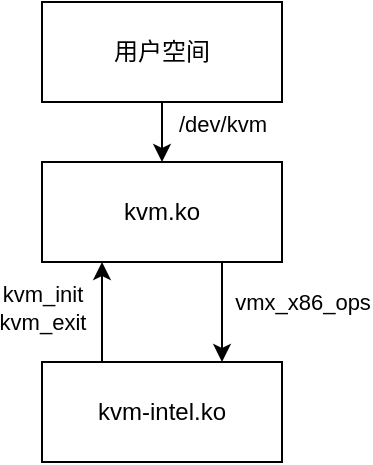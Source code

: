 <mxfile version="26.2.13">
  <diagram name="第 1 页" id="-IWms8OAoOXSx69WmoF2">
    <mxGraphModel dx="824" dy="458" grid="1" gridSize="10" guides="1" tooltips="1" connect="1" arrows="1" fold="1" page="1" pageScale="1" pageWidth="827" pageHeight="1169" math="0" shadow="0">
      <root>
        <mxCell id="0" />
        <mxCell id="1" parent="0" />
        <mxCell id="rR5EofyFPW8heq7qPvs--8" style="edgeStyle=orthogonalEdgeStyle;rounded=0;orthogonalLoop=1;jettySize=auto;html=1;exitX=0.5;exitY=1;exitDx=0;exitDy=0;entryX=0.5;entryY=0;entryDx=0;entryDy=0;" edge="1" parent="1" source="rR5EofyFPW8heq7qPvs--1" target="rR5EofyFPW8heq7qPvs--2">
          <mxGeometry relative="1" as="geometry" />
        </mxCell>
        <mxCell id="rR5EofyFPW8heq7qPvs--9" value="/dev/kvm" style="edgeLabel;html=1;align=center;verticalAlign=middle;resizable=0;points=[];" vertex="1" connectable="0" parent="rR5EofyFPW8heq7qPvs--8">
          <mxGeometry x="-0.253" y="1" relative="1" as="geometry">
            <mxPoint x="29" as="offset" />
          </mxGeometry>
        </mxCell>
        <mxCell id="rR5EofyFPW8heq7qPvs--1" value="用户空间" style="rounded=0;whiteSpace=wrap;html=1;" vertex="1" parent="1">
          <mxGeometry x="360" y="520" width="120" height="50" as="geometry" />
        </mxCell>
        <mxCell id="rR5EofyFPW8heq7qPvs--5" style="edgeStyle=orthogonalEdgeStyle;rounded=0;orthogonalLoop=1;jettySize=auto;html=1;exitX=0.75;exitY=1;exitDx=0;exitDy=0;entryX=0.75;entryY=0;entryDx=0;entryDy=0;" edge="1" parent="1" source="rR5EofyFPW8heq7qPvs--2" target="rR5EofyFPW8heq7qPvs--3">
          <mxGeometry relative="1" as="geometry" />
        </mxCell>
        <mxCell id="rR5EofyFPW8heq7qPvs--6" value="vmx_x86_ops" style="edgeLabel;html=1;align=center;verticalAlign=middle;resizable=0;points=[];" vertex="1" connectable="0" parent="rR5EofyFPW8heq7qPvs--5">
          <mxGeometry x="-0.216" y="2" relative="1" as="geometry">
            <mxPoint x="38" as="offset" />
          </mxGeometry>
        </mxCell>
        <mxCell id="rR5EofyFPW8heq7qPvs--2" value="kvm.ko" style="rounded=0;whiteSpace=wrap;html=1;" vertex="1" parent="1">
          <mxGeometry x="360" y="600" width="120" height="50" as="geometry" />
        </mxCell>
        <mxCell id="rR5EofyFPW8heq7qPvs--3" value="kvm-intel.ko" style="rounded=0;whiteSpace=wrap;html=1;" vertex="1" parent="1">
          <mxGeometry x="360" y="700" width="120" height="50" as="geometry" />
        </mxCell>
        <mxCell id="rR5EofyFPW8heq7qPvs--4" value="" style="endArrow=classic;html=1;rounded=0;exitX=0.25;exitY=0;exitDx=0;exitDy=0;entryX=0.25;entryY=1;entryDx=0;entryDy=0;" edge="1" parent="1" source="rR5EofyFPW8heq7qPvs--3" target="rR5EofyFPW8heq7qPvs--2">
          <mxGeometry width="50" height="50" relative="1" as="geometry">
            <mxPoint x="390" y="670" as="sourcePoint" />
            <mxPoint x="440" y="620" as="targetPoint" />
          </mxGeometry>
        </mxCell>
        <mxCell id="rR5EofyFPW8heq7qPvs--7" value="kvm_init&lt;div&gt;kvm_exit&lt;/div&gt;" style="edgeLabel;html=1;align=center;verticalAlign=middle;resizable=0;points=[];" vertex="1" connectable="0" parent="rR5EofyFPW8heq7qPvs--4">
          <mxGeometry x="0.104" y="1" relative="1" as="geometry">
            <mxPoint x="-29" as="offset" />
          </mxGeometry>
        </mxCell>
      </root>
    </mxGraphModel>
  </diagram>
</mxfile>

